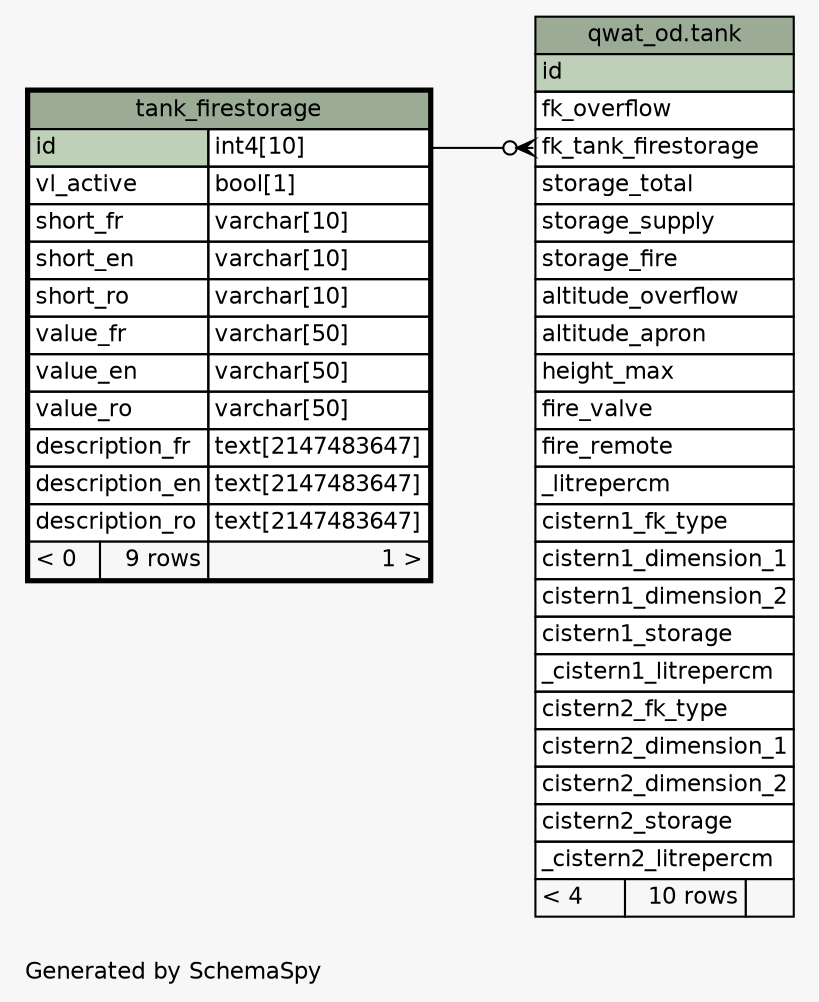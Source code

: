 // dot 2.38.0 on Linux 4.8.0-42-generic
// SchemaSpy rev 590
digraph "oneDegreeRelationshipsDiagram" {
  graph [
    rankdir="RL"
    bgcolor="#f7f7f7"
    label="\nGenerated by SchemaSpy"
    labeljust="l"
    nodesep="0.18"
    ranksep="0.46"
    fontname="Helvetica"
    fontsize="11"
  ];
  node [
    fontname="Helvetica"
    fontsize="11"
    shape="plaintext"
  ];
  edge [
    arrowsize="0.8"
  ];
  "qwat_od.tank":"fk_tank_firestorage":w -> "tank_firestorage":"id.type":e [arrowhead=none dir=back arrowtail=crowodot];
  "qwat_od.tank" [
    label=<
    <TABLE BORDER="0" CELLBORDER="1" CELLSPACING="0" BGCOLOR="#ffffff">
      <TR><TD COLSPAN="3" BGCOLOR="#9bab96" ALIGN="CENTER">qwat_od.tank</TD></TR>
      <TR><TD PORT="id" COLSPAN="3" BGCOLOR="#bed1b8" ALIGN="LEFT">id</TD></TR>
      <TR><TD PORT="fk_overflow" COLSPAN="3" ALIGN="LEFT">fk_overflow</TD></TR>
      <TR><TD PORT="fk_tank_firestorage" COLSPAN="3" ALIGN="LEFT">fk_tank_firestorage</TD></TR>
      <TR><TD PORT="storage_total" COLSPAN="3" ALIGN="LEFT">storage_total</TD></TR>
      <TR><TD PORT="storage_supply" COLSPAN="3" ALIGN="LEFT">storage_supply</TD></TR>
      <TR><TD PORT="storage_fire" COLSPAN="3" ALIGN="LEFT">storage_fire</TD></TR>
      <TR><TD PORT="altitude_overflow" COLSPAN="3" ALIGN="LEFT">altitude_overflow</TD></TR>
      <TR><TD PORT="altitude_apron" COLSPAN="3" ALIGN="LEFT">altitude_apron</TD></TR>
      <TR><TD PORT="height_max" COLSPAN="3" ALIGN="LEFT">height_max</TD></TR>
      <TR><TD PORT="fire_valve" COLSPAN="3" ALIGN="LEFT">fire_valve</TD></TR>
      <TR><TD PORT="fire_remote" COLSPAN="3" ALIGN="LEFT">fire_remote</TD></TR>
      <TR><TD PORT="_litrepercm" COLSPAN="3" ALIGN="LEFT">_litrepercm</TD></TR>
      <TR><TD PORT="cistern1_fk_type" COLSPAN="3" ALIGN="LEFT">cistern1_fk_type</TD></TR>
      <TR><TD PORT="cistern1_dimension_1" COLSPAN="3" ALIGN="LEFT">cistern1_dimension_1</TD></TR>
      <TR><TD PORT="cistern1_dimension_2" COLSPAN="3" ALIGN="LEFT">cistern1_dimension_2</TD></TR>
      <TR><TD PORT="cistern1_storage" COLSPAN="3" ALIGN="LEFT">cistern1_storage</TD></TR>
      <TR><TD PORT="_cistern1_litrepercm" COLSPAN="3" ALIGN="LEFT">_cistern1_litrepercm</TD></TR>
      <TR><TD PORT="cistern2_fk_type" COLSPAN="3" ALIGN="LEFT">cistern2_fk_type</TD></TR>
      <TR><TD PORT="cistern2_dimension_1" COLSPAN="3" ALIGN="LEFT">cistern2_dimension_1</TD></TR>
      <TR><TD PORT="cistern2_dimension_2" COLSPAN="3" ALIGN="LEFT">cistern2_dimension_2</TD></TR>
      <TR><TD PORT="cistern2_storage" COLSPAN="3" ALIGN="LEFT">cistern2_storage</TD></TR>
      <TR><TD PORT="_cistern2_litrepercm" COLSPAN="3" ALIGN="LEFT">_cistern2_litrepercm</TD></TR>
      <TR><TD ALIGN="LEFT" BGCOLOR="#f7f7f7">&lt; 4</TD><TD ALIGN="RIGHT" BGCOLOR="#f7f7f7">10 rows</TD><TD ALIGN="RIGHT" BGCOLOR="#f7f7f7">  </TD></TR>
    </TABLE>>
    URL="../../qwat_od/tables/tank.html"
    tooltip="qwat_od.tank"
  ];
  "tank_firestorage" [
    label=<
    <TABLE BORDER="2" CELLBORDER="1" CELLSPACING="0" BGCOLOR="#ffffff">
      <TR><TD COLSPAN="3" BGCOLOR="#9bab96" ALIGN="CENTER">tank_firestorage</TD></TR>
      <TR><TD PORT="id" COLSPAN="2" BGCOLOR="#bed1b8" ALIGN="LEFT">id</TD><TD PORT="id.type" ALIGN="LEFT">int4[10]</TD></TR>
      <TR><TD PORT="vl_active" COLSPAN="2" ALIGN="LEFT">vl_active</TD><TD PORT="vl_active.type" ALIGN="LEFT">bool[1]</TD></TR>
      <TR><TD PORT="short_fr" COLSPAN="2" ALIGN="LEFT">short_fr</TD><TD PORT="short_fr.type" ALIGN="LEFT">varchar[10]</TD></TR>
      <TR><TD PORT="short_en" COLSPAN="2" ALIGN="LEFT">short_en</TD><TD PORT="short_en.type" ALIGN="LEFT">varchar[10]</TD></TR>
      <TR><TD PORT="short_ro" COLSPAN="2" ALIGN="LEFT">short_ro</TD><TD PORT="short_ro.type" ALIGN="LEFT">varchar[10]</TD></TR>
      <TR><TD PORT="value_fr" COLSPAN="2" ALIGN="LEFT">value_fr</TD><TD PORT="value_fr.type" ALIGN="LEFT">varchar[50]</TD></TR>
      <TR><TD PORT="value_en" COLSPAN="2" ALIGN="LEFT">value_en</TD><TD PORT="value_en.type" ALIGN="LEFT">varchar[50]</TD></TR>
      <TR><TD PORT="value_ro" COLSPAN="2" ALIGN="LEFT">value_ro</TD><TD PORT="value_ro.type" ALIGN="LEFT">varchar[50]</TD></TR>
      <TR><TD PORT="description_fr" COLSPAN="2" ALIGN="LEFT">description_fr</TD><TD PORT="description_fr.type" ALIGN="LEFT">text[2147483647]</TD></TR>
      <TR><TD PORT="description_en" COLSPAN="2" ALIGN="LEFT">description_en</TD><TD PORT="description_en.type" ALIGN="LEFT">text[2147483647]</TD></TR>
      <TR><TD PORT="description_ro" COLSPAN="2" ALIGN="LEFT">description_ro</TD><TD PORT="description_ro.type" ALIGN="LEFT">text[2147483647]</TD></TR>
      <TR><TD ALIGN="LEFT" BGCOLOR="#f7f7f7">&lt; 0</TD><TD ALIGN="RIGHT" BGCOLOR="#f7f7f7">9 rows</TD><TD ALIGN="RIGHT" BGCOLOR="#f7f7f7">1 &gt;</TD></TR>
    </TABLE>>
    URL="tank_firestorage.html"
    tooltip="tank_firestorage"
  ];
}
